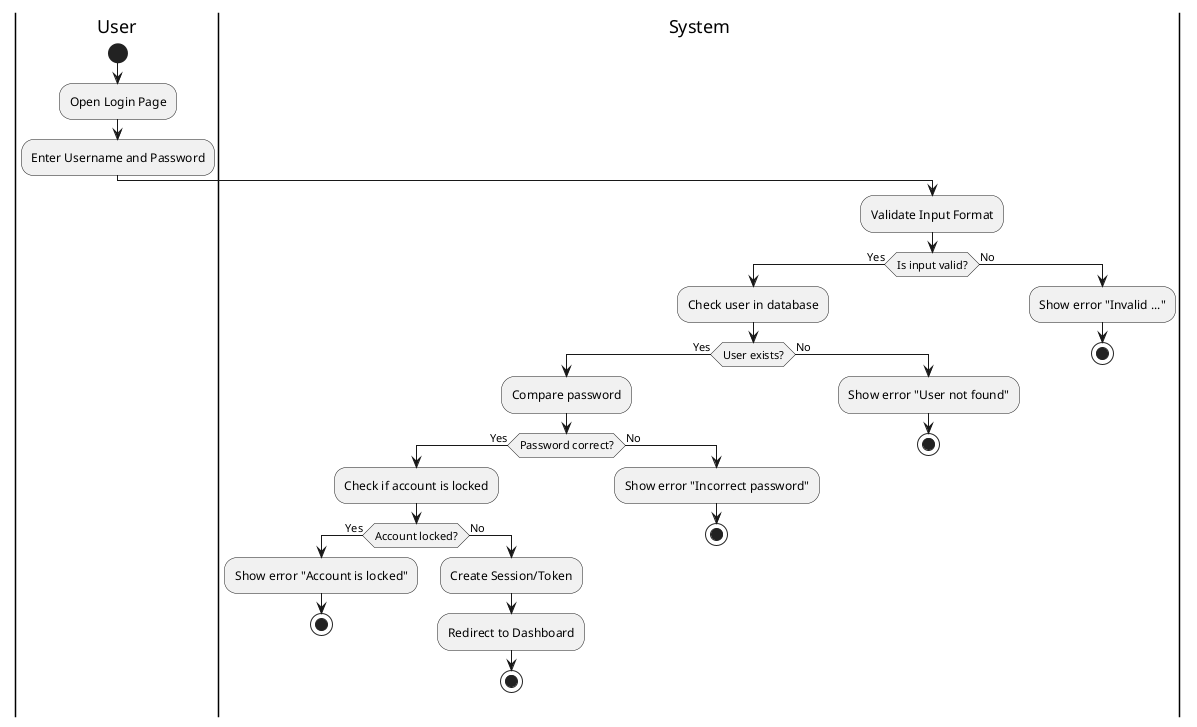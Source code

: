 @startuml
|User|
start
:Open Login Page;
:Enter Username and Password;

|System|
:Validate Input Format;
if (Is input valid?) then (Yes)
  :Check user in database;
  if (User exists?) then (Yes)
    :Compare password;
    if (Password correct?) then (Yes)
      :Check if account is locked;
      if (Account locked?) then (Yes)
        :Show error "Account is locked";
        stop
      else (No)
        :Create Session/Token;
        :Redirect to Dashboard;
        stop
      endif
    else (No)
      :Show error "Incorrect password";
      stop
    endif
  else (No)
    :Show error "User not found";
    stop
  endif
else (No)
  :Show error "Invalid ...";
  stop
endif
@enduml
